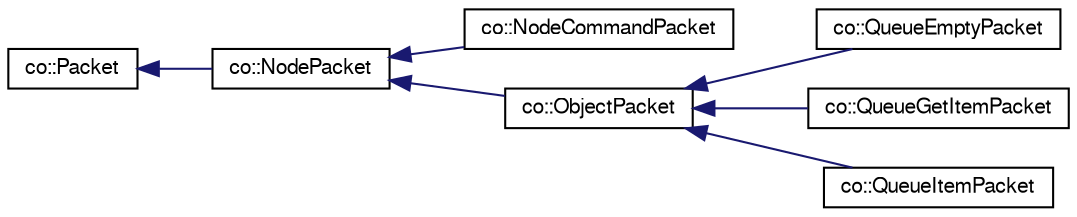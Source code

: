 digraph G
{
  edge [fontname="FreeSans",fontsize="10",labelfontname="FreeSans",labelfontsize="10"];
  node [fontname="FreeSans",fontsize="10",shape=record];
  rankdir="LR";
  Node1 [label="co::Packet",height=0.2,width=0.4,color="black", fillcolor="white", style="filled",URL="$structco_1_1Packet.html",tooltip="A packet send over the network."];
  Node1 -> Node2 [dir="back",color="midnightblue",fontsize="10",style="solid",fontname="FreeSans"];
  Node2 [label="co::NodePacket",height=0.2,width=0.4,color="black", fillcolor="white", style="filled",URL="$structco_1_1NodePacket.html",tooltip="Packet sent to and handled by an co::Node."];
  Node2 -> Node3 [dir="back",color="midnightblue",fontsize="10",style="solid",fontname="FreeSans"];
  Node3 [label="co::NodeCommandPacket",height=0.2,width=0.4,color="black", fillcolor="white", style="filled",URL="$structco_1_1NodeCommandPacket.html",tooltip="Packet sent to and handled by an co::Node."];
  Node2 -> Node4 [dir="back",color="midnightblue",fontsize="10",style="solid",fontname="FreeSans"];
  Node4 [label="co::ObjectPacket",height=0.2,width=0.4,color="black", fillcolor="white", style="filled",URL="$structco_1_1ObjectPacket.html",tooltip="Packet sent to and handled by an co::Object."];
  Node4 -> Node5 [dir="back",color="midnightblue",fontsize="10",style="solid",fontname="FreeSans"];
  Node5 [label="co::QueueEmptyPacket",height=0.2,width=0.4,color="black", fillcolor="white", style="filled",URL="$structco_1_1QueueEmptyPacket.html"];
  Node4 -> Node6 [dir="back",color="midnightblue",fontsize="10",style="solid",fontname="FreeSans"];
  Node6 [label="co::QueueGetItemPacket",height=0.2,width=0.4,color="black", fillcolor="white", style="filled",URL="$structco_1_1QueueGetItemPacket.html"];
  Node4 -> Node7 [dir="back",color="midnightblue",fontsize="10",style="solid",fontname="FreeSans"];
  Node7 [label="co::QueueItemPacket",height=0.2,width=0.4,color="black", fillcolor="white", style="filled",URL="$structco_1_1QueueItemPacket.html"];
}
